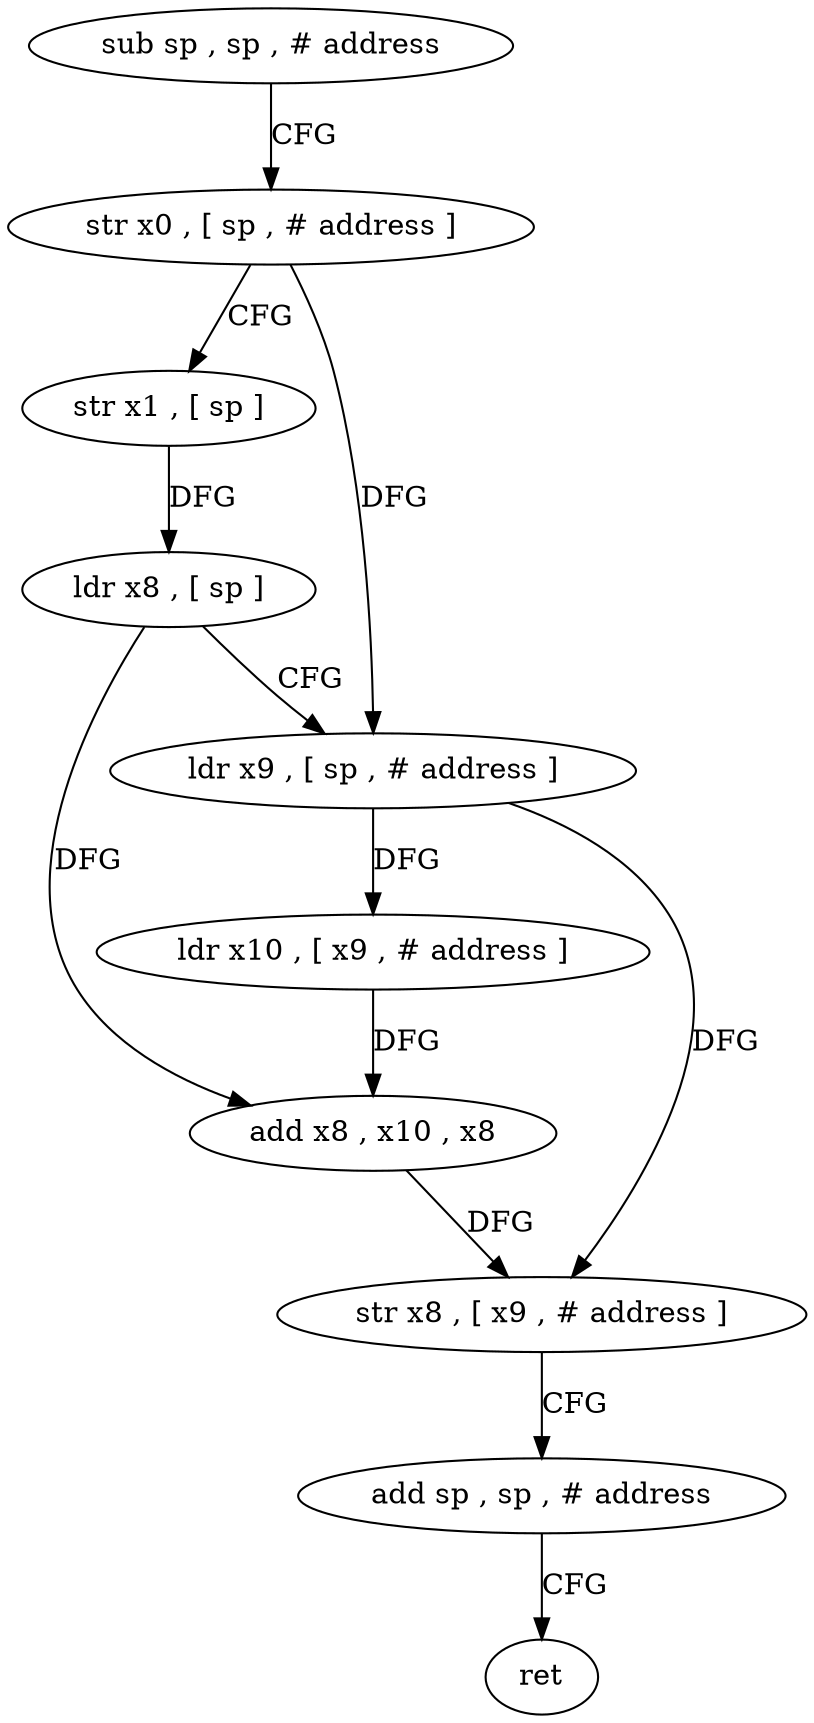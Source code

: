 digraph "func" {
"4242588" [label = "sub sp , sp , # address" ]
"4242592" [label = "str x0 , [ sp , # address ]" ]
"4242596" [label = "str x1 , [ sp ]" ]
"4242600" [label = "ldr x8 , [ sp ]" ]
"4242604" [label = "ldr x9 , [ sp , # address ]" ]
"4242608" [label = "ldr x10 , [ x9 , # address ]" ]
"4242612" [label = "add x8 , x10 , x8" ]
"4242616" [label = "str x8 , [ x9 , # address ]" ]
"4242620" [label = "add sp , sp , # address" ]
"4242624" [label = "ret" ]
"4242588" -> "4242592" [ label = "CFG" ]
"4242592" -> "4242596" [ label = "CFG" ]
"4242592" -> "4242604" [ label = "DFG" ]
"4242596" -> "4242600" [ label = "DFG" ]
"4242600" -> "4242604" [ label = "CFG" ]
"4242600" -> "4242612" [ label = "DFG" ]
"4242604" -> "4242608" [ label = "DFG" ]
"4242604" -> "4242616" [ label = "DFG" ]
"4242608" -> "4242612" [ label = "DFG" ]
"4242612" -> "4242616" [ label = "DFG" ]
"4242616" -> "4242620" [ label = "CFG" ]
"4242620" -> "4242624" [ label = "CFG" ]
}
